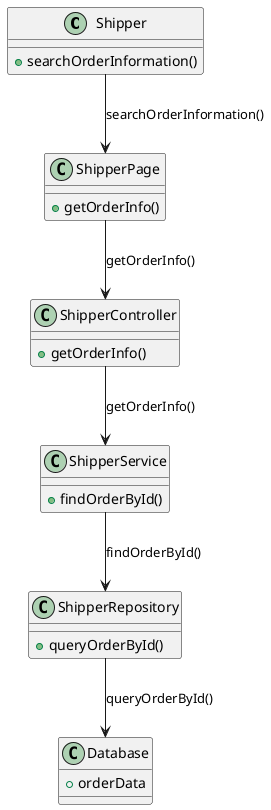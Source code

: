 @startuml
class Shipper {
    + searchOrderInformation()
}

class ShipperPage {
    + getOrderInfo()
}

class ShipperController {
    + getOrderInfo()
}

class ShipperService {
    + findOrderById()
}

class ShipperRepository {
    + queryOrderById()
}

class Database {
    + orderData
}

Shipper --> ShipperPage : searchOrderInformation()
ShipperPage --> ShipperController : getOrderInfo()
ShipperController --> ShipperService : getOrderInfo()
ShipperService --> ShipperRepository : findOrderById()
ShipperRepository --> Database : queryOrderById()

@enduml
